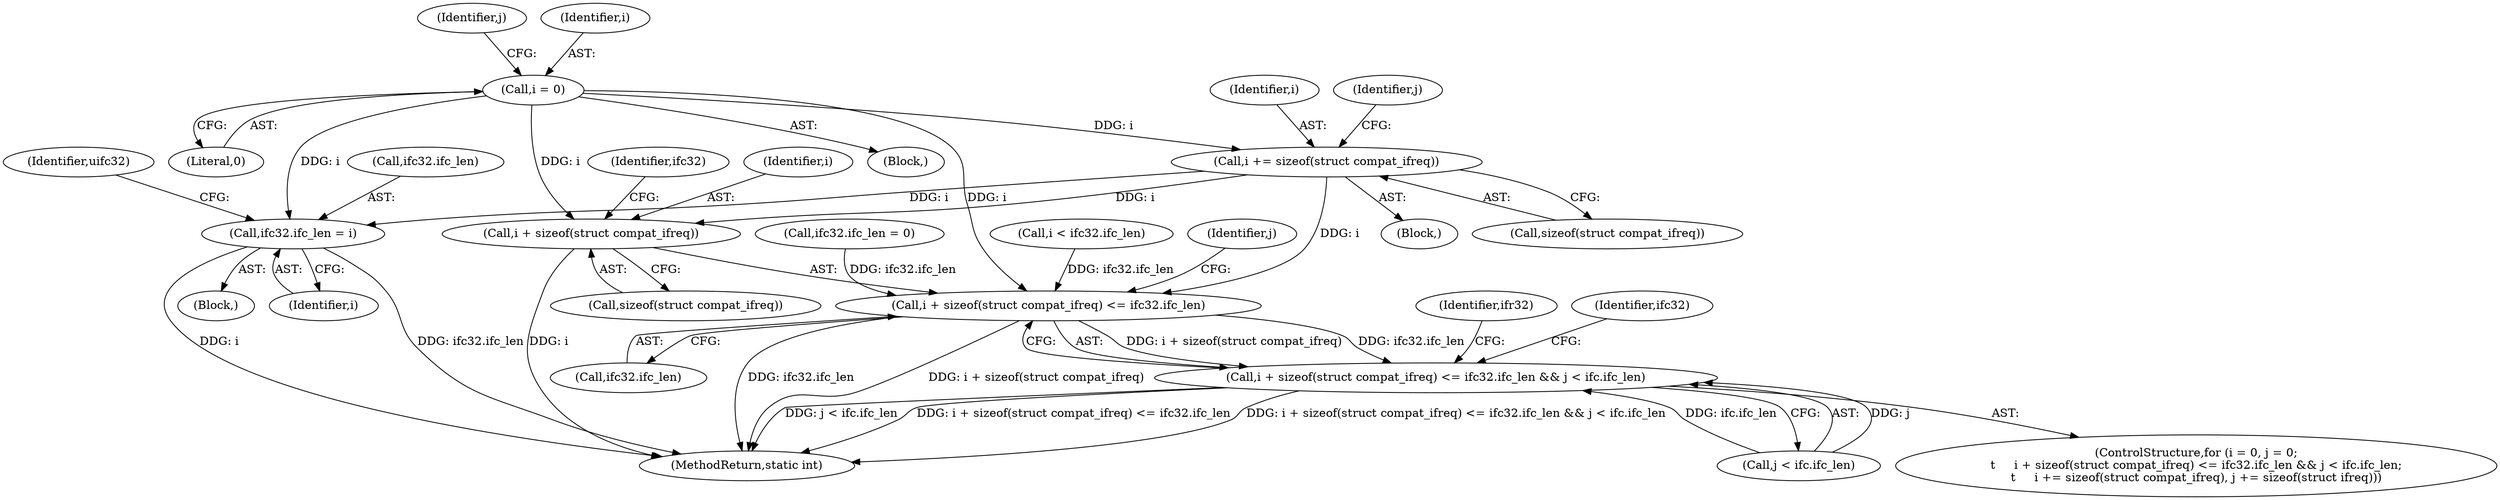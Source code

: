digraph "0_linux_43da5f2e0d0c69ded3d51907d9552310a6b545e8@API" {
"1000292" [label="(Call,i += sizeof(struct compat_ifreq))"];
"1000271" [label="(Call,i = 0)"];
"1000278" [label="(Call,i + sizeof(struct compat_ifreq) <= ifc32.ifc_len)"];
"1000277" [label="(Call,i + sizeof(struct compat_ifreq) <= ifc32.ifc_len && j < ifc.ifc_len)"];
"1000279" [label="(Call,i + sizeof(struct compat_ifreq))"];
"1000342" [label="(Call,ifc32.ifc_len = i)"];
"1000136" [label="(Call,ifc32.ifc_len = 0)"];
"1000341" [label="(Block,)"];
"1000275" [label="(Identifier,j)"];
"1000284" [label="(Identifier,ifc32)"];
"1000292" [label="(Call,i += sizeof(struct compat_ifreq))"];
"1000270" [label="(Block,)"];
"1000283" [label="(Call,ifc32.ifc_len)"];
"1000342" [label="(Call,ifc32.ifc_len = i)"];
"1000205" [label="(Call,i < ifc32.ifc_len)"];
"1000281" [label="(Call,sizeof(struct compat_ifreq))"];
"1000278" [label="(Call,i + sizeof(struct compat_ifreq) <= ifc32.ifc_len)"];
"1000291" [label="(Block,)"];
"1000359" [label="(MethodReturn,static int)"];
"1000277" [label="(Call,i + sizeof(struct compat_ifreq) <= ifc32.ifc_len && j < ifc.ifc_len)"];
"1000297" [label="(Identifier,j)"];
"1000287" [label="(Identifier,j)"];
"1000280" [label="(Identifier,i)"];
"1000279" [label="(Call,i + sizeof(struct compat_ifreq))"];
"1000294" [label="(Call,sizeof(struct compat_ifreq))"];
"1000273" [label="(Literal,0)"];
"1000293" [label="(Identifier,i)"];
"1000346" [label="(Identifier,i)"];
"1000343" [label="(Call,ifc32.ifc_len)"];
"1000271" [label="(Call,i = 0)"];
"1000349" [label="(Identifier,uifc32)"];
"1000272" [label="(Identifier,i)"];
"1000303" [label="(Identifier,ifr32)"];
"1000269" [label="(ControlStructure,for (i = 0, j = 0;\n\t     i + sizeof(struct compat_ifreq) <= ifc32.ifc_len && j < ifc.ifc_len;\n\t     i += sizeof(struct compat_ifreq), j += sizeof(struct ifreq)))"];
"1000317" [label="(Identifier,ifc32)"];
"1000286" [label="(Call,j < ifc.ifc_len)"];
"1000292" -> "1000291"  [label="AST: "];
"1000292" -> "1000294"  [label="CFG: "];
"1000293" -> "1000292"  [label="AST: "];
"1000294" -> "1000292"  [label="AST: "];
"1000297" -> "1000292"  [label="CFG: "];
"1000292" -> "1000278"  [label="DDG: i"];
"1000292" -> "1000279"  [label="DDG: i"];
"1000271" -> "1000292"  [label="DDG: i"];
"1000292" -> "1000342"  [label="DDG: i"];
"1000271" -> "1000270"  [label="AST: "];
"1000271" -> "1000273"  [label="CFG: "];
"1000272" -> "1000271"  [label="AST: "];
"1000273" -> "1000271"  [label="AST: "];
"1000275" -> "1000271"  [label="CFG: "];
"1000271" -> "1000278"  [label="DDG: i"];
"1000271" -> "1000279"  [label="DDG: i"];
"1000271" -> "1000342"  [label="DDG: i"];
"1000278" -> "1000277"  [label="AST: "];
"1000278" -> "1000283"  [label="CFG: "];
"1000279" -> "1000278"  [label="AST: "];
"1000283" -> "1000278"  [label="AST: "];
"1000287" -> "1000278"  [label="CFG: "];
"1000277" -> "1000278"  [label="CFG: "];
"1000278" -> "1000359"  [label="DDG: ifc32.ifc_len"];
"1000278" -> "1000359"  [label="DDG: i + sizeof(struct compat_ifreq)"];
"1000278" -> "1000277"  [label="DDG: i + sizeof(struct compat_ifreq)"];
"1000278" -> "1000277"  [label="DDG: ifc32.ifc_len"];
"1000205" -> "1000278"  [label="DDG: ifc32.ifc_len"];
"1000136" -> "1000278"  [label="DDG: ifc32.ifc_len"];
"1000277" -> "1000269"  [label="AST: "];
"1000277" -> "1000286"  [label="CFG: "];
"1000286" -> "1000277"  [label="AST: "];
"1000303" -> "1000277"  [label="CFG: "];
"1000317" -> "1000277"  [label="CFG: "];
"1000277" -> "1000359"  [label="DDG: j < ifc.ifc_len"];
"1000277" -> "1000359"  [label="DDG: i + sizeof(struct compat_ifreq) <= ifc32.ifc_len"];
"1000277" -> "1000359"  [label="DDG: i + sizeof(struct compat_ifreq) <= ifc32.ifc_len && j < ifc.ifc_len"];
"1000286" -> "1000277"  [label="DDG: j"];
"1000286" -> "1000277"  [label="DDG: ifc.ifc_len"];
"1000279" -> "1000281"  [label="CFG: "];
"1000280" -> "1000279"  [label="AST: "];
"1000281" -> "1000279"  [label="AST: "];
"1000284" -> "1000279"  [label="CFG: "];
"1000279" -> "1000359"  [label="DDG: i"];
"1000342" -> "1000341"  [label="AST: "];
"1000342" -> "1000346"  [label="CFG: "];
"1000343" -> "1000342"  [label="AST: "];
"1000346" -> "1000342"  [label="AST: "];
"1000349" -> "1000342"  [label="CFG: "];
"1000342" -> "1000359"  [label="DDG: ifc32.ifc_len"];
"1000342" -> "1000359"  [label="DDG: i"];
}
